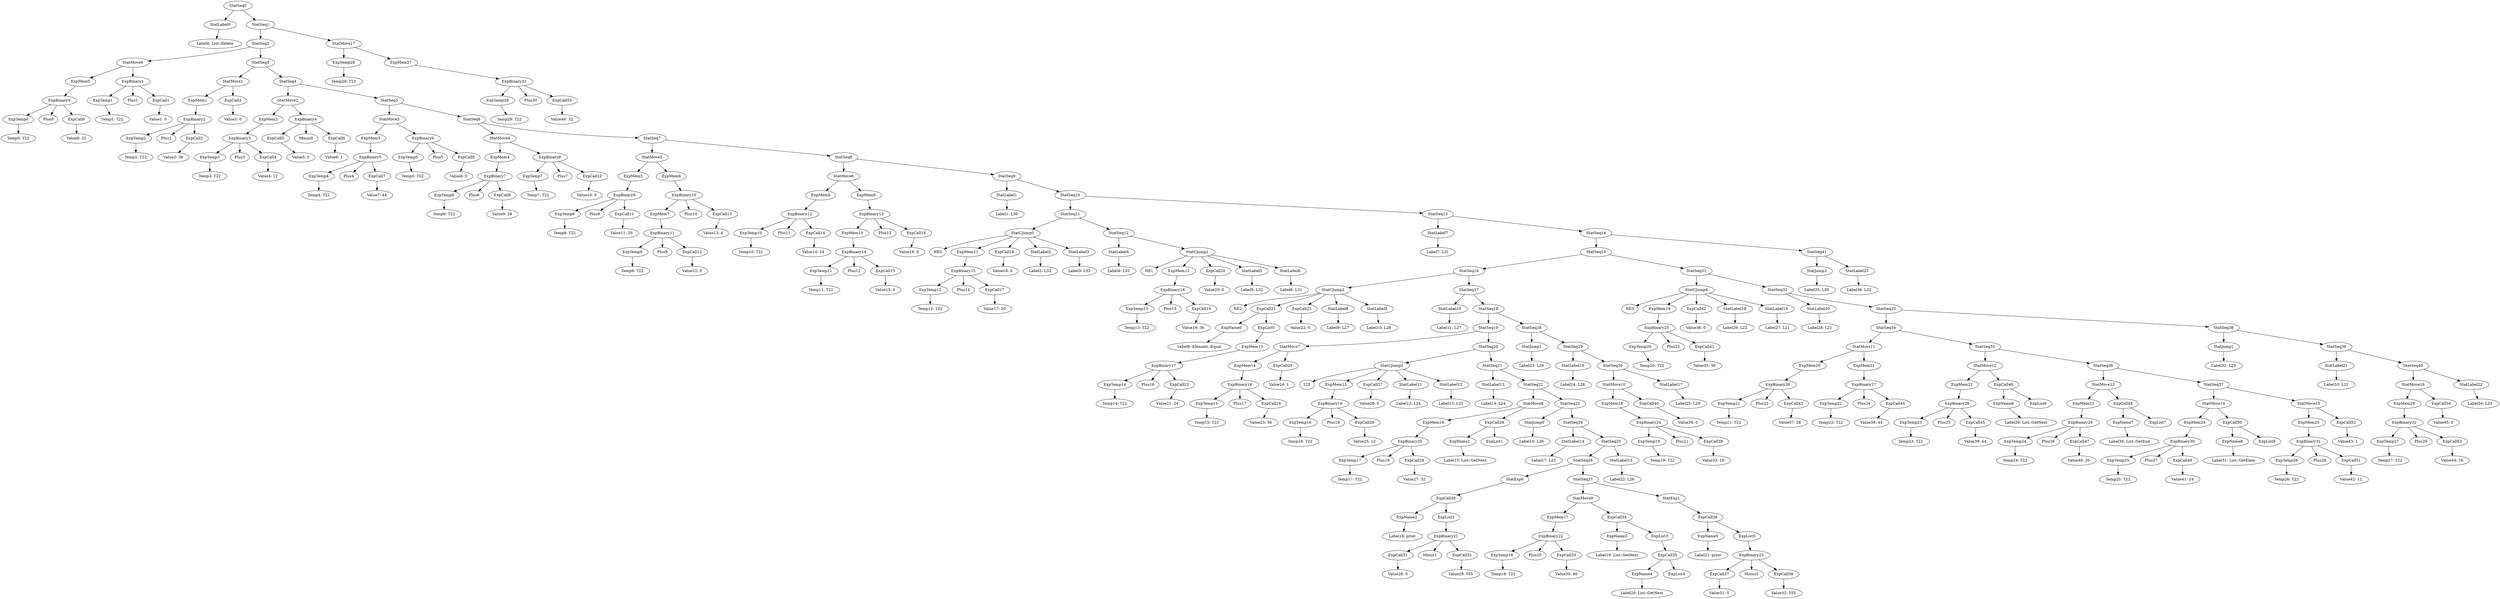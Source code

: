 digraph {
	ordering = out;
	ExpMem27 -> ExpBinary33;
	ExpCall55 -> "Value46: 32";
	ExpTemp29 -> "Temp29: T22";
	StatMove17 -> ExpTemp28;
	StatMove17 -> ExpMem27;
	StatJump3 -> "Label35: L30";
	StatSeq40 -> StatMove16;
	StatSeq40 -> StatLabel22;
	ExpCall53 -> "Value44: 16";
	ExpTemp27 -> "Temp27: T22";
	StatSeq39 -> StatLabel21;
	StatSeq39 -> StatSeq40;
	StatLabel21 -> "Label33: L22";
	StatSeq38 -> StatJump2;
	StatSeq38 -> StatSeq39;
	StatJump2 -> "Label32: L23";
	ExpCall52 -> "Value43: 1";
	StatMove15 -> ExpMem25;
	StatMove15 -> ExpCall52;
	ExpTemp26 -> "Temp26: T22";
	StatMove14 -> ExpMem24;
	StatMove14 -> ExpCall50;
	ExpMem24 -> ExpBinary30;
	ExpBinary30 -> ExpTemp25;
	ExpBinary30 -> Plus27;
	ExpBinary30 -> ExpCall49;
	ExpTemp25 -> "Temp25: T22";
	ExpCall48 -> ExpName7;
	ExpCall48 -> ExpList7;
	ExpName7 -> "Label30: List::GetEnd";
	StatMove13 -> ExpMem23;
	StatMove13 -> ExpCall48;
	ExpCall47 -> "Value40: 20";
	StatSeq35 -> StatMove12;
	StatSeq35 -> StatSeq36;
	ExpBinary31 -> ExpTemp26;
	ExpBinary31 -> Plus28;
	ExpBinary31 -> ExpCall51;
	ExpName6 -> "Label29: List::GetNext";
	StatMove12 -> ExpMem22;
	StatMove12 -> ExpCall46;
	ExpBinary28 -> ExpTemp23;
	ExpBinary28 -> Plus25;
	ExpBinary28 -> ExpCall45;
	ExpTemp23 -> "Temp23: T22";
	StatSeq34 -> StatMove11;
	StatSeq34 -> StatSeq35;
	ExpMem21 -> ExpBinary27;
	ExpCall44 -> "Value38: 44";
	ExpTemp12 -> "Temp12: T22";
	ExpTemp13 -> "Temp13: T22";
	StatCJump1 -> NE1;
	StatCJump1 -> ExpMem12;
	StatCJump1 -> ExpCall20;
	StatCJump1 -> StatLabel5;
	StatCJump1 -> StatLabel6;
	ExpCall3 -> "Value3: 0";
	ExpCall22 -> "Value21: 24";
	ExpMem7 -> ExpBinary11;
	ExpBinary3 -> ExpTemp3;
	ExpBinary3 -> Plus3;
	ExpBinary3 -> ExpCall4;
	ExpCall7 -> "Value7: 44";
	StatSeq36 -> StatMove13;
	StatSeq36 -> StatSeq37;
	ExpMem11 -> ExpBinary15;
	StatMove11 -> ExpMem20;
	StatMove11 -> ExpMem21;
	ExpCall17 -> "Value17: 20";
	ExpCall2 -> "Value2: 36";
	StatCJump0 -> NE0;
	StatCJump0 -> ExpMem11;
	StatCJump0 -> ExpCall18;
	StatCJump0 -> StatLabel2;
	StatCJump0 -> StatLabel3;
	StatLabel1 -> "Label1: L30";
	ExpCall16 -> "Value16: 0";
	StatSeq23 -> StatJump0;
	StatSeq23 -> StatSeq24;
	ExpTemp10 -> "Temp10: T22";
	ExpCall19 -> "Value19: 36";
	StatSeq5 -> StatMove3;
	StatSeq5 -> StatSeq6;
	ExpBinary16 -> ExpTemp13;
	ExpBinary16 -> Plus15;
	ExpBinary16 -> ExpCall19;
	ExpCall26 -> "Value25: 12";
	ExpCall25 -> "Value24: 1";
	ExpTemp18 -> "Temp18: T22";
	ExpBinary33 -> ExpTemp29;
	ExpBinary33 -> Plus30;
	ExpBinary33 -> ExpCall55;
	ExpName5 -> "Label21: print";
	ExpCall50 -> ExpName8;
	ExpCall50 -> ExpList8;
	StatSeq7 -> StatMove5;
	StatSeq7 -> StatSeq8;
	StatSeq16 -> StatCJump2;
	StatSeq16 -> StatSeq17;
	StatLabel23 -> "Label36: L32";
	StatCJump2 -> NE2;
	StatCJump2 -> ExpCall21;
	StatCJump2 -> ExpCall23;
	StatCJump2 -> StatLabel8;
	StatCJump2 -> StatLabel9;
	ExpTemp16 -> "Temp16: T22";
	ExpMem6 -> ExpBinary10;
	ExpCall29 -> ExpName1;
	ExpCall29 -> ExpList1;
	ExpBinary10 -> ExpMem7;
	ExpBinary10 -> Plus10;
	ExpBinary10 -> ExpCall13;
	ExpBinary13 -> ExpMem10;
	ExpBinary13 -> Plus13;
	ExpBinary13 -> ExpCall16;
	ExpName8 -> "Label31: List::GetElem";
	StatMove2 -> ExpMem2;
	StatMove2 -> ExpBinary4;
	StatMove16 -> ExpMem26;
	StatMove16 -> ExpCall54;
	ExpBinary23 -> ExpCall37;
	ExpBinary23 -> Minus2;
	ExpBinary23 -> ExpCall38;
	ExpCall12 -> "Value12: 0";
	StatMove5 -> ExpMem5;
	StatMove5 -> ExpMem6;
	StatLabel2 -> "Label2: L32";
	ExpCall11 -> "Value11: 20";
	StatSeq27 -> StatMove9;
	StatSeq27 -> StatExp1;
	ExpTemp9 -> "Temp9: T22";
	ExpCall4 -> "Value4: 12";
	ExpCall5 -> "Value5: 0";
	StatSeq13 -> StatLabel7;
	StatSeq13 -> StatSeq14;
	ExpMem9 -> ExpBinary13;
	ExpCall49 -> "Value41: 24";
	ExpTemp17 -> "Temp17: T22";
	ExpBinary27 -> ExpTemp22;
	ExpBinary27 -> Plus24;
	ExpBinary27 -> ExpCall44;
	StatMove1 -> ExpMem1;
	StatMove1 -> ExpCall3;
	ExpCall43 -> "Value37: 28";
	ExpMem1 -> ExpBinary2;
	StatLabel11 -> "Label12: L24";
	ExpCall20 -> "Value20: 0";
	ExpMem12 -> ExpBinary16;
	ExpCall40 -> "Value34: 0";
	ExpCall27 -> "Value26: 0";
	ExpCall46 -> ExpName6;
	ExpCall46 -> ExpList6;
	ExpCall15 -> "Value15: 0";
	StatSeq3 -> StatMove1;
	StatSeq3 -> StatSeq4;
	ExpBinary14 -> ExpTemp11;
	ExpBinary14 -> Plus12;
	ExpBinary14 -> ExpCall15;
	StatMove0 -> ExpMem0;
	StatMove0 -> ExpBinary1;
	StatSeq9 -> StatLabel1;
	StatSeq9 -> StatSeq10;
	StatLabel18 -> "Label26: L22";
	ExpCall0 -> "Value0: 32";
	StatJump1 -> "Label23: L29";
	StatSeq8 -> StatMove6;
	StatSeq8 -> StatSeq9;
	ExpCall36 -> ExpName5;
	ExpCall36 -> ExpList5;
	ExpMem8 -> ExpBinary12;
	StatSeq6 -> StatMove4;
	StatSeq6 -> StatSeq7;
	ExpTemp11 -> "Temp11: T22";
	StatSeq0 -> StatLabel0;
	StatSeq0 -> StatSeq1;
	ExpTemp1 -> "Temp1: T22";
	ExpBinary4 -> ExpCall5;
	ExpBinary4 -> Minus0;
	ExpBinary4 -> ExpCall6;
	StatLabel5 -> "Label5: L32";
	ExpTemp5 -> "Temp5: T22";
	ExpBinary17 -> ExpTemp14;
	ExpBinary17 -> Plus16;
	ExpBinary17 -> ExpCall22;
	ExpTemp8 -> "Temp8: T22";
	ExpMem15 -> ExpBinary19;
	ExpMem22 -> ExpBinary28;
	ExpMem5 -> ExpBinary9;
	StatLabel0 -> "Label0: List::Delete";
	StatSeq17 -> StatLabel10;
	StatSeq17 -> StatSeq18;
	ExpBinary22 -> ExpTemp18;
	ExpBinary22 -> Plus20;
	ExpBinary22 -> ExpCall33;
	ExpTemp19 -> "Temp19: T22";
	StatSeq1 -> StatSeq2;
	StatSeq1 -> StatMove17;
	StatSeq30 -> StatMove10;
	StatSeq30 -> StatLabel17;
	ExpCall18 -> "Value18: 0";
	StatSeq4 -> StatMove2;
	StatSeq4 -> StatSeq5;
	ExpMem0 -> ExpBinary0;
	ExpBinary6 -> ExpTemp5;
	ExpBinary6 -> Plus5;
	ExpBinary6 -> ExpCall8;
	ExpBinary2 -> ExpTemp2;
	ExpBinary2 -> Plus2;
	ExpBinary2 -> ExpCall2;
	ExpMem16 -> ExpBinary20;
	ExpBinary1 -> ExpTemp1;
	ExpBinary1 -> Plus1;
	ExpBinary1 -> ExpCall1;
	ExpMem26 -> ExpBinary32;
	ExpCall10 -> "Value10: 0";
	StatLabel16 -> "Label24: L28";
	ExpCall54 -> "Value45: 0";
	ExpCall8 -> "Value8: 0";
	StatLabel7 -> "Label7: L31";
	ExpTemp0 -> "Temp0: T22";
	ExpMem2 -> ExpBinary3;
	StatSeq11 -> StatCJump0;
	StatSeq11 -> StatSeq12;
	ExpBinary15 -> ExpTemp12;
	ExpBinary15 -> Plus14;
	ExpBinary15 -> ExpCall17;
	StatSeq20 -> StatCJump3;
	StatSeq20 -> StatSeq21;
	ExpBinary7 -> ExpTemp6;
	ExpBinary7 -> Plus6;
	ExpBinary7 -> ExpCall9;
	ExpBinary5 -> ExpTemp4;
	ExpBinary5 -> Plus4;
	ExpBinary5 -> ExpCall7;
	ExpMem3 -> ExpBinary5;
	ExpCall9 -> "Value9: 28";
	ExpBinary12 -> ExpTemp10;
	ExpBinary12 -> Plus11;
	ExpBinary12 -> ExpCall14;
	StatMove6 -> ExpMem8;
	StatMove6 -> ExpMem9;
	ExpBinary8 -> ExpTemp7;
	ExpBinary8 -> Plus7;
	ExpBinary8 -> ExpCall10;
	StatSeq26 -> StatExp0;
	StatSeq26 -> StatSeq27;
	StatLabel20 -> "Label28: L21";
	ExpCall1 -> "Value1: 0";
	ExpMem19 -> ExpBinary25;
	ExpName0 -> "Label8: Element::Equal";
	ExpTemp20 -> "Temp20: T22";
	ExpCall21 -> ExpName0;
	ExpCall21 -> ExpList0;
	StatLabel6 -> "Label6: L31";
	ExpTemp14 -> "Temp14: T22";
	StatSeq14 -> StatSeq15;
	StatSeq14 -> StatSeq41;
	StatCJump4 -> NE3;
	StatCJump4 -> ExpMem19;
	StatCJump4 -> ExpCall42;
	StatCJump4 -> StatLabel18;
	StatCJump4 -> StatLabel19;
	ExpMem13 -> ExpBinary17;
	ExpList0 -> ExpMem13;
	ExpCall23 -> "Value22: 0";
	StatSeq29 -> StatLabel16;
	StatSeq29 -> StatSeq30;
	ExpBinary29 -> ExpTemp24;
	ExpBinary29 -> Plus26;
	ExpBinary29 -> ExpCall47;
	StatLabel9 -> "Label10: L28";
	StatLabel10 -> "Label11: L27";
	ExpTemp15 -> "Temp15: T22";
	StatSeq37 -> StatMove14;
	StatSeq37 -> StatMove15;
	ExpTemp3 -> "Temp3: T22";
	ExpTemp6 -> "Temp6: T22";
	StatLabel8 -> "Label9: L27";
	ExpBinary18 -> ExpTemp15;
	ExpBinary18 -> Plus17;
	ExpBinary18 -> ExpCall24;
	ExpCall24 -> "Value23: 36";
	ExpCall45 -> "Value39: 44";
	StatLabel17 -> "Label25: L29";
	ExpBinary32 -> ExpTemp27;
	ExpBinary32 -> Plus29;
	ExpBinary32 -> ExpCall53;
	ExpCall51 -> "Value42: 12";
	StatSeq31 -> StatCJump4;
	StatSeq31 -> StatSeq32;
	ExpMem14 -> ExpBinary18;
	ExpTemp7 -> "Temp7: T22";
	StatMove7 -> ExpMem14;
	StatMove7 -> ExpCall25;
	ExpBinary21 -> ExpCall31;
	ExpBinary21 -> Minus1;
	ExpBinary21 -> ExpCall32;
	StatCJump3 -> LT0;
	StatCJump3 -> ExpMem15;
	StatCJump3 -> ExpCall27;
	StatCJump3 -> StatLabel11;
	StatCJump3 -> StatLabel12;
	ExpBinary26 -> ExpTemp21;
	ExpBinary26 -> Plus23;
	ExpBinary26 -> ExpCall43;
	StatLabel22 -> "Label34: L23";
	ExpBinary19 -> ExpTemp16;
	ExpBinary19 -> Plus18;
	ExpBinary19 -> ExpCall26;
	ExpBinary0 -> ExpTemp0;
	ExpBinary0 -> Plus0;
	ExpBinary0 -> ExpCall0;
	StatLabel12 -> "Label13: L25";
	StatSeq2 -> StatMove0;
	StatSeq2 -> StatSeq3;
	StatLabel13 -> "Label14: L24";
	StatSeq21 -> StatLabel13;
	StatSeq21 -> StatSeq22;
	ExpList3 -> ExpCall35;
	StatLabel19 -> "Label27: L21";
	ExpCall6 -> "Value6: 1";
	ExpCall28 -> "Value27: 32";
	ExpName1 -> "Label15: List::GetNext";
	StatJump0 -> "Label16: L26";
	StatSeq10 -> StatSeq11;
	StatSeq10 -> StatSeq13;
	StatLabel14 -> "Label17: L25";
	StatSeq24 -> StatLabel14;
	StatSeq24 -> StatSeq25;
	ExpCall30 -> ExpName2;
	ExpCall30 -> ExpList2;
	ExpMem10 -> ExpBinary14;
	ExpCall31 -> "Value28: 0";
	StatLabel4 -> "Label4: L33";
	ExpCall32 -> "Value29: 555";
	ExpList2 -> ExpBinary21;
	ExpTemp28 -> "Temp28: T23";
	StatMove8 -> ExpMem16;
	StatMove8 -> ExpCall29;
	ExpBinary20 -> ExpTemp17;
	ExpBinary20 -> Plus19;
	ExpBinary20 -> ExpCall28;
	StatSeq32 -> StatLabel20;
	StatSeq32 -> StatSeq33;
	ExpTemp22 -> "Temp22: T22";
	ExpTemp2 -> "Temp2: T22";
	StatExp0 -> ExpCall30;
	ExpMem17 -> ExpBinary22;
	StatMove4 -> ExpMem4;
	StatMove4 -> ExpBinary8;
	ExpCall13 -> "Value13: 4";
	StatMove9 -> ExpMem17;
	StatMove9 -> ExpCall34;
	ExpBinary11 -> ExpTemp9;
	ExpBinary11 -> Plus9;
	ExpBinary11 -> ExpCall12;
	ExpCall42 -> "Value36: 0";
	ExpName3 -> "Label19: List::SetNext";
	StatSeq12 -> StatLabel4;
	StatSeq12 -> StatCJump1;
	ExpTemp4 -> "Temp4: T22";
	ExpCall34 -> ExpName3;
	ExpCall34 -> ExpList3;
	ExpCall14 -> "Value14: 24";
	ExpName4 -> "Label20: List::GetNext";
	ExpCall35 -> ExpName4;
	ExpCall35 -> ExpList4;
	ExpName2 -> "Label18: print";
	ExpCall37 -> "Value31: 0";
	StatSeq41 -> StatJump3;
	StatSeq41 -> StatLabel23;
	StatLabel3 -> "Label3: L33";
	StatSeq18 -> StatSeq19;
	StatSeq18 -> StatSeq28;
	ExpMem25 -> ExpBinary31;
	ExpCall38 -> "Value32: 555";
	ExpTemp24 -> "Temp24: T22";
	ExpList5 -> ExpBinary23;
	StatExp1 -> ExpCall36;
	StatMove3 -> ExpMem3;
	StatMove3 -> ExpBinary6;
	StatSeq25 -> StatSeq26;
	StatSeq25 -> StatLabel15;
	StatLabel15 -> "Label22: L26";
	StatSeq28 -> StatJump1;
	StatSeq28 -> StatSeq29;
	ExpBinary9 -> ExpTemp8;
	ExpBinary9 -> Plus8;
	ExpBinary9 -> ExpCall11;
	ExpCall33 -> "Value30: 40";
	ExpBinary24 -> ExpTemp19;
	ExpBinary24 -> Plus21;
	ExpBinary24 -> ExpCall39;
	StatSeq19 -> StatMove7;
	StatSeq19 -> StatSeq20;
	StatSeq22 -> StatMove8;
	StatSeq22 -> StatSeq23;
	ExpCall39 -> "Value33: 16";
	ExpMem18 -> ExpBinary24;
	ExpMem4 -> ExpBinary7;
	StatMove10 -> ExpMem18;
	StatMove10 -> ExpCall40;
	StatSeq33 -> StatSeq34;
	StatSeq33 -> StatSeq38;
	StatSeq15 -> StatSeq16;
	StatSeq15 -> StatSeq31;
	ExpMem23 -> ExpBinary29;
	ExpBinary25 -> ExpTemp20;
	ExpBinary25 -> Plus22;
	ExpBinary25 -> ExpCall41;
	ExpCall41 -> "Value35: 36";
	ExpTemp21 -> "Temp21: T22";
	ExpMem20 -> ExpBinary26;
}

